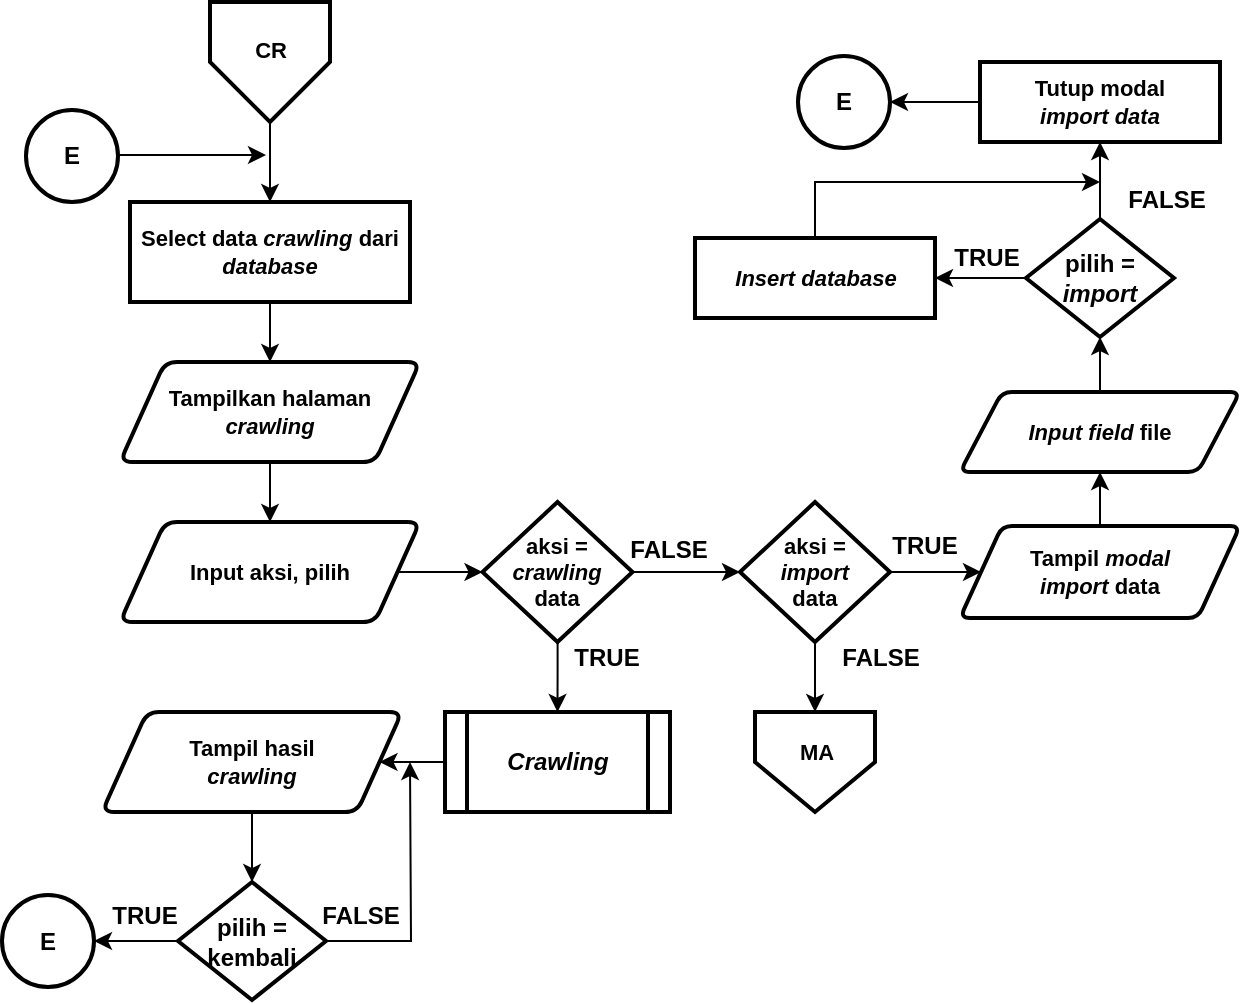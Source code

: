 <mxfile version="14.2.9" type="device"><diagram id="g6EtMXSKStmaT5q7sLYI" name="Page-1"><mxGraphModel dx="1021" dy="567" grid="1" gridSize="10" guides="1" tooltips="1" connect="1" arrows="1" fold="1" page="1" pageScale="1" pageWidth="827" pageHeight="1169" math="0" shadow="0"><root><mxCell id="0"/><mxCell id="1" parent="0"/><mxCell id="Sc7sBbsDhz4cpeTVGABg-1" style="edgeStyle=orthogonalEdgeStyle;rounded=0;orthogonalLoop=1;jettySize=auto;html=1;entryX=0.5;entryY=0;entryDx=0;entryDy=0;entryPerimeter=0;fontSize=12;" parent="1" edge="1"><mxGeometry relative="1" as="geometry"><mxPoint x="655" y="540" as="sourcePoint"/><Array as="points"><mxPoint x="655" y="580"/><mxPoint x="755" y="580"/><mxPoint x="755" y="240"/><mxPoint x="855" y="240"/></Array></mxGeometry></mxCell><mxCell id="Sc7sBbsDhz4cpeTVGABg-2" style="edgeStyle=orthogonalEdgeStyle;rounded=0;orthogonalLoop=1;jettySize=auto;html=1;entryX=0.5;entryY=0;entryDx=0;entryDy=0;entryPerimeter=0;fontSize=12;" parent="1" edge="1"><mxGeometry relative="1" as="geometry"><mxPoint x="635" y="510" as="sourcePoint"/><Array as="points"><mxPoint x="635" y="550"/><mxPoint x="735" y="550"/><mxPoint x="735" y="210"/><mxPoint x="835" y="210"/></Array></mxGeometry></mxCell><mxCell id="Sc7sBbsDhz4cpeTVGABg-3" style="edgeStyle=orthogonalEdgeStyle;rounded=0;orthogonalLoop=1;jettySize=auto;html=1;entryX=0.5;entryY=0;entryDx=0;entryDy=0;fontSize=11;" parent="1" source="Sc7sBbsDhz4cpeTVGABg-4" target="Sc7sBbsDhz4cpeTVGABg-9" edge="1"><mxGeometry relative="1" as="geometry"/></mxCell><mxCell id="Sc7sBbsDhz4cpeTVGABg-4" value="" style="verticalLabelPosition=bottom;verticalAlign=top;html=1;shape=offPageConnector;rounded=0;size=0.5;fontStyle=0;strokeWidth=2;" parent="1" vertex="1"><mxGeometry x="110" y="10" width="60" height="60" as="geometry"/></mxCell><mxCell id="Sc7sBbsDhz4cpeTVGABg-5" value="CR" style="text;html=1;align=center;verticalAlign=middle;resizable=0;points=[];autosize=1;fontSize=11;fontStyle=1" parent="1" vertex="1"><mxGeometry x="125" y="24" width="30" height="20" as="geometry"/></mxCell><mxCell id="Sc7sBbsDhz4cpeTVGABg-104" style="edgeStyle=orthogonalEdgeStyle;rounded=0;orthogonalLoop=1;jettySize=auto;html=1;entryX=0.5;entryY=0;entryDx=0;entryDy=0;" parent="1" source="Sc7sBbsDhz4cpeTVGABg-7" target="Sc7sBbsDhz4cpeTVGABg-102" edge="1"><mxGeometry relative="1" as="geometry"/></mxCell><mxCell id="Sc7sBbsDhz4cpeTVGABg-7" value="&lt;b&gt;Tampilkan halaman &lt;br&gt;&lt;i&gt;crawling&lt;/i&gt;&lt;/b&gt;" style="shape=parallelogram;html=1;strokeWidth=2;perimeter=parallelogramPerimeter;whiteSpace=wrap;rounded=1;arcSize=12;size=0.15;fontSize=11;" parent="1" vertex="1"><mxGeometry x="65" y="190" width="150" height="50" as="geometry"/></mxCell><mxCell id="Sc7sBbsDhz4cpeTVGABg-8" style="edgeStyle=orthogonalEdgeStyle;rounded=0;orthogonalLoop=1;jettySize=auto;html=1;entryX=0.5;entryY=0;entryDx=0;entryDy=0;fontSize=11;" parent="1" source="Sc7sBbsDhz4cpeTVGABg-9" target="Sc7sBbsDhz4cpeTVGABg-7" edge="1"><mxGeometry relative="1" as="geometry"/></mxCell><mxCell id="Sc7sBbsDhz4cpeTVGABg-9" value="Select data &lt;i&gt;crawling &lt;/i&gt;dari &lt;i&gt;database&lt;/i&gt;" style="rounded=1;whiteSpace=wrap;html=1;absoluteArcSize=1;arcSize=0;strokeWidth=2;fontSize=11;fontStyle=1" parent="1" vertex="1"><mxGeometry x="70" y="110" width="140" height="50" as="geometry"/></mxCell><mxCell id="Sc7sBbsDhz4cpeTVGABg-10" value="" style="verticalLabelPosition=bottom;verticalAlign=top;html=1;shape=offPageConnector;rounded=0;size=0.5;fontStyle=0;strokeWidth=2;" parent="1" vertex="1"><mxGeometry x="382.5" y="365" width="60" height="50" as="geometry"/></mxCell><mxCell id="Sc7sBbsDhz4cpeTVGABg-11" value="MA" style="text;html=1;align=center;verticalAlign=middle;resizable=0;points=[];autosize=1;fontSize=11;fontStyle=1" parent="1" vertex="1"><mxGeometry x="397.5" y="375" width="30" height="20" as="geometry"/></mxCell><mxCell id="Sc7sBbsDhz4cpeTVGABg-105" style="edgeStyle=orthogonalEdgeStyle;rounded=0;orthogonalLoop=1;jettySize=auto;html=1;entryX=0;entryY=0.5;entryDx=0;entryDy=0;fontSize=11;" parent="1" source="Sc7sBbsDhz4cpeTVGABg-102" target="Sc7sBbsDhz4cpeTVGABg-103" edge="1"><mxGeometry relative="1" as="geometry"/></mxCell><mxCell id="Sc7sBbsDhz4cpeTVGABg-102" value="&lt;b&gt;Input aksi, pilih&lt;/b&gt;" style="shape=parallelogram;html=1;strokeWidth=2;perimeter=parallelogramPerimeter;whiteSpace=wrap;rounded=1;arcSize=12;size=0.15;fontSize=11;" parent="1" vertex="1"><mxGeometry x="65" y="270" width="150" height="50" as="geometry"/></mxCell><mxCell id="Sc7sBbsDhz4cpeTVGABg-109" style="edgeStyle=orthogonalEdgeStyle;rounded=0;orthogonalLoop=1;jettySize=auto;html=1;entryX=0.5;entryY=0;entryDx=0;entryDy=0;fontSize=11;" parent="1" source="Sc7sBbsDhz4cpeTVGABg-103" target="Sc7sBbsDhz4cpeTVGABg-107" edge="1"><mxGeometry relative="1" as="geometry"/></mxCell><mxCell id="Sc7sBbsDhz4cpeTVGABg-111" style="edgeStyle=orthogonalEdgeStyle;rounded=0;orthogonalLoop=1;jettySize=auto;html=1;entryX=0;entryY=0.5;entryDx=0;entryDy=0;fontSize=11;" parent="1" source="Sc7sBbsDhz4cpeTVGABg-103" target="Sc7sBbsDhz4cpeTVGABg-110" edge="1"><mxGeometry relative="1" as="geometry"/></mxCell><mxCell id="Sc7sBbsDhz4cpeTVGABg-103" value="&lt;b style=&quot;font-size: 11px&quot;&gt;&lt;font style=&quot;font-size: 11px&quot;&gt;aksi = &lt;i&gt;crawling&lt;/i&gt;&lt;br style=&quot;font-size: 11px&quot;&gt;data&lt;/font&gt;&lt;/b&gt;" style="rhombus;whiteSpace=wrap;html=1;strokeWidth=2;fontSize=11;" parent="1" vertex="1"><mxGeometry x="246.25" y="260" width="75" height="70" as="geometry"/></mxCell><mxCell id="8vkT0hM4PR68X-sErrEG-3" style="edgeStyle=orthogonalEdgeStyle;rounded=0;orthogonalLoop=1;jettySize=auto;html=1;entryX=1;entryY=0.5;entryDx=0;entryDy=0;fontSize=11;" parent="1" source="Sc7sBbsDhz4cpeTVGABg-107" target="8vkT0hM4PR68X-sErrEG-2" edge="1"><mxGeometry relative="1" as="geometry"/></mxCell><mxCell id="Sc7sBbsDhz4cpeTVGABg-107" value="&lt;i&gt;&lt;b&gt;&lt;font style=&quot;font-size: 12px&quot;&gt;Crawling&lt;/font&gt;&lt;/b&gt;&lt;/i&gt;" style="shape=process;whiteSpace=wrap;html=1;backgroundOutline=1;strokeWidth=2;fontSize=11;" parent="1" vertex="1"><mxGeometry x="227.5" y="365" width="112.5" height="50" as="geometry"/></mxCell><mxCell id="Sc7sBbsDhz4cpeTVGABg-113" style="edgeStyle=orthogonalEdgeStyle;rounded=0;orthogonalLoop=1;jettySize=auto;html=1;entryX=0.5;entryY=0;entryDx=0;entryDy=0;fontSize=11;" parent="1" source="Sc7sBbsDhz4cpeTVGABg-110" target="Sc7sBbsDhz4cpeTVGABg-10" edge="1"><mxGeometry relative="1" as="geometry"/></mxCell><mxCell id="Sc7sBbsDhz4cpeTVGABg-221" style="edgeStyle=orthogonalEdgeStyle;rounded=0;orthogonalLoop=1;jettySize=auto;html=1;entryX=0;entryY=0.5;entryDx=0;entryDy=0;fontSize=11;" parent="1" source="Sc7sBbsDhz4cpeTVGABg-110" target="Sc7sBbsDhz4cpeTVGABg-204" edge="1"><mxGeometry relative="1" as="geometry"/></mxCell><mxCell id="Sc7sBbsDhz4cpeTVGABg-110" value="&lt;b style=&quot;font-size: 11px&quot;&gt;&lt;font style=&quot;font-size: 11px&quot;&gt;aksi =&lt;br&gt;&lt;i&gt;import&lt;/i&gt;&lt;br style=&quot;font-size: 11px&quot;&gt;data&lt;/font&gt;&lt;/b&gt;" style="rhombus;whiteSpace=wrap;html=1;strokeWidth=2;fontSize=11;" parent="1" vertex="1"><mxGeometry x="375" y="260" width="75" height="70" as="geometry"/></mxCell><mxCell id="Sc7sBbsDhz4cpeTVGABg-203" style="edgeStyle=orthogonalEdgeStyle;rounded=0;orthogonalLoop=1;jettySize=auto;html=1;" parent="1" source="Sc7sBbsDhz4cpeTVGABg-204" target="Sc7sBbsDhz4cpeTVGABg-206" edge="1"><mxGeometry relative="1" as="geometry"/></mxCell><mxCell id="Sc7sBbsDhz4cpeTVGABg-204" value="&lt;b&gt;Tampil &lt;i&gt;modal&lt;/i&gt; &lt;br&gt;&lt;i&gt;import&lt;/i&gt; data&lt;/b&gt;" style="shape=parallelogram;html=1;strokeWidth=2;perimeter=parallelogramPerimeter;whiteSpace=wrap;rounded=1;arcSize=10;size=0.15;fontSize=11;" parent="1" vertex="1"><mxGeometry x="485" y="272" width="140" height="46" as="geometry"/></mxCell><mxCell id="Sc7sBbsDhz4cpeTVGABg-205" style="edgeStyle=orthogonalEdgeStyle;rounded=0;orthogonalLoop=1;jettySize=auto;html=1;entryX=0.5;entryY=1;entryDx=0;entryDy=0;" parent="1" source="Sc7sBbsDhz4cpeTVGABg-206" target="Sc7sBbsDhz4cpeTVGABg-209" edge="1"><mxGeometry relative="1" as="geometry"/></mxCell><mxCell id="Sc7sBbsDhz4cpeTVGABg-206" value="&lt;b&gt;&lt;i&gt;Input field&lt;/i&gt;&amp;nbsp;file&lt;/b&gt;" style="shape=parallelogram;html=1;strokeWidth=2;perimeter=parallelogramPerimeter;whiteSpace=wrap;rounded=1;arcSize=10;size=0.15;fontSize=11;" parent="1" vertex="1"><mxGeometry x="485" y="205" width="140" height="40" as="geometry"/></mxCell><mxCell id="Sc7sBbsDhz4cpeTVGABg-208" style="edgeStyle=orthogonalEdgeStyle;rounded=0;orthogonalLoop=1;jettySize=auto;html=1;entryX=0.5;entryY=1;entryDx=0;entryDy=0;" parent="1" source="Sc7sBbsDhz4cpeTVGABg-209" target="Sc7sBbsDhz4cpeTVGABg-213" edge="1"><mxGeometry relative="1" as="geometry"/></mxCell><mxCell id="Sc7sBbsDhz4cpeTVGABg-224" style="edgeStyle=orthogonalEdgeStyle;rounded=0;orthogonalLoop=1;jettySize=auto;html=1;entryX=1;entryY=0.5;entryDx=0;entryDy=0;fontSize=11;" parent="1" source="Sc7sBbsDhz4cpeTVGABg-209" target="Sc7sBbsDhz4cpeTVGABg-211" edge="1"><mxGeometry relative="1" as="geometry"/></mxCell><mxCell id="Sc7sBbsDhz4cpeTVGABg-209" value="&lt;b&gt;&lt;font style=&quot;font-size: 12px&quot;&gt;pilih = &lt;i&gt;import&lt;/i&gt;&lt;/font&gt;&lt;/b&gt;" style="rhombus;whiteSpace=wrap;html=1;strokeWidth=2;" parent="1" vertex="1"><mxGeometry x="518" y="118.5" width="74" height="59" as="geometry"/></mxCell><mxCell id="Sc7sBbsDhz4cpeTVGABg-222" style="edgeStyle=orthogonalEdgeStyle;rounded=0;orthogonalLoop=1;jettySize=auto;html=1;fontSize=11;exitX=0.5;exitY=0;exitDx=0;exitDy=0;" parent="1" source="Sc7sBbsDhz4cpeTVGABg-211" edge="1"><mxGeometry relative="1" as="geometry"><mxPoint x="555" y="100" as="targetPoint"/><Array as="points"><mxPoint x="413" y="100"/></Array></mxGeometry></mxCell><mxCell id="Sc7sBbsDhz4cpeTVGABg-211" value="&lt;i&gt;Insert database&lt;/i&gt;" style="rounded=1;whiteSpace=wrap;html=1;absoluteArcSize=1;arcSize=0;strokeWidth=2;fontSize=11;fontStyle=1" parent="1" vertex="1"><mxGeometry x="352.5" y="128" width="120" height="40" as="geometry"/></mxCell><mxCell id="Sc7sBbsDhz4cpeTVGABg-223" style="edgeStyle=orthogonalEdgeStyle;rounded=0;orthogonalLoop=1;jettySize=auto;html=1;entryX=1;entryY=0.5;entryDx=0;entryDy=0;fontSize=11;" parent="1" source="Sc7sBbsDhz4cpeTVGABg-213" target="Sc7sBbsDhz4cpeTVGABg-214" edge="1"><mxGeometry relative="1" as="geometry"/></mxCell><mxCell id="Sc7sBbsDhz4cpeTVGABg-213" value="Tutup modal&lt;br&gt;&lt;i&gt;import data&lt;/i&gt;" style="rounded=1;whiteSpace=wrap;html=1;absoluteArcSize=1;arcSize=0;strokeWidth=2;fontSize=11;fontStyle=1" parent="1" vertex="1"><mxGeometry x="495" y="40" width="120" height="40" as="geometry"/></mxCell><mxCell id="Sc7sBbsDhz4cpeTVGABg-214" value="E" style="ellipse;whiteSpace=wrap;html=1;aspect=fixed;strokeWidth=2;fontStyle=1" parent="1" vertex="1"><mxGeometry x="404" y="37" width="46" height="46" as="geometry"/></mxCell><mxCell id="Sc7sBbsDhz4cpeTVGABg-216" value="&lt;b&gt;FALSE&lt;/b&gt;" style="text;html=1;align=center;verticalAlign=middle;resizable=0;points=[];autosize=1;" parent="1" vertex="1"><mxGeometry x="563" y="98.5" width="50" height="20" as="geometry"/></mxCell><mxCell id="Sc7sBbsDhz4cpeTVGABg-217" value="&lt;b&gt;FALSE&lt;/b&gt;" style="text;html=1;align=center;verticalAlign=middle;resizable=0;points=[];autosize=1;" parent="1" vertex="1"><mxGeometry x="314" y="274" width="50" height="20" as="geometry"/></mxCell><mxCell id="Sc7sBbsDhz4cpeTVGABg-218" value="&lt;b&gt;TRUE&lt;/b&gt;" style="text;html=1;align=center;verticalAlign=middle;resizable=0;points=[];autosize=1;" parent="1" vertex="1"><mxGeometry x="283" y="328" width="50" height="20" as="geometry"/></mxCell><mxCell id="Sc7sBbsDhz4cpeTVGABg-225" value="&lt;b&gt;TRUE&lt;/b&gt;" style="text;html=1;align=center;verticalAlign=middle;resizable=0;points=[];autosize=1;" parent="1" vertex="1"><mxGeometry x="472.5" y="128" width="50" height="20" as="geometry"/></mxCell><mxCell id="Sc7sBbsDhz4cpeTVGABg-227" style="edgeStyle=orthogonalEdgeStyle;rounded=0;orthogonalLoop=1;jettySize=auto;html=1;fontSize=11;" parent="1" source="Sc7sBbsDhz4cpeTVGABg-226" edge="1"><mxGeometry relative="1" as="geometry"><mxPoint x="138" y="86.5" as="targetPoint"/></mxGeometry></mxCell><mxCell id="Sc7sBbsDhz4cpeTVGABg-226" value="E" style="ellipse;whiteSpace=wrap;html=1;aspect=fixed;strokeWidth=2;fontStyle=1" parent="1" vertex="1"><mxGeometry x="18" y="64" width="46" height="46" as="geometry"/></mxCell><mxCell id="Sc7sBbsDhz4cpeTVGABg-228" value="E" style="ellipse;whiteSpace=wrap;html=1;aspect=fixed;strokeWidth=2;fontStyle=1" parent="1" vertex="1"><mxGeometry x="6" y="456.5" width="46" height="46" as="geometry"/></mxCell><mxCell id="Sc7sBbsDhz4cpeTVGABg-230" value="&lt;b&gt;TRUE&lt;/b&gt;" style="text;html=1;align=center;verticalAlign=middle;resizable=0;points=[];autosize=1;" parent="1" vertex="1"><mxGeometry x="441.5" y="272" width="50" height="20" as="geometry"/></mxCell><mxCell id="Sc7sBbsDhz4cpeTVGABg-231" value="&lt;b&gt;FALSE&lt;/b&gt;" style="text;html=1;align=center;verticalAlign=middle;resizable=0;points=[];autosize=1;" parent="1" vertex="1"><mxGeometry x="420" y="328" width="50" height="20" as="geometry"/></mxCell><mxCell id="8vkT0hM4PR68X-sErrEG-5" style="edgeStyle=orthogonalEdgeStyle;rounded=0;orthogonalLoop=1;jettySize=auto;html=1;entryX=0.5;entryY=0;entryDx=0;entryDy=0;fontSize=11;" parent="1" source="8vkT0hM4PR68X-sErrEG-2" target="8vkT0hM4PR68X-sErrEG-4" edge="1"><mxGeometry relative="1" as="geometry"/></mxCell><mxCell id="8vkT0hM4PR68X-sErrEG-2" value="&lt;b&gt;Tampil hasil&lt;br&gt;&lt;i&gt;crawling&lt;/i&gt;&lt;/b&gt;" style="shape=parallelogram;html=1;strokeWidth=2;perimeter=parallelogramPerimeter;whiteSpace=wrap;rounded=1;arcSize=12;size=0.15;fontSize=11;" parent="1" vertex="1"><mxGeometry x="56" y="365" width="150" height="50" as="geometry"/></mxCell><mxCell id="8vkT0hM4PR68X-sErrEG-6" style="edgeStyle=orthogonalEdgeStyle;rounded=0;orthogonalLoop=1;jettySize=auto;html=1;fontSize=11;" parent="1" source="8vkT0hM4PR68X-sErrEG-4" target="Sc7sBbsDhz4cpeTVGABg-228" edge="1"><mxGeometry relative="1" as="geometry"/></mxCell><mxCell id="8vkT0hM4PR68X-sErrEG-8" style="edgeStyle=orthogonalEdgeStyle;rounded=0;orthogonalLoop=1;jettySize=auto;html=1;fontSize=11;" parent="1" source="8vkT0hM4PR68X-sErrEG-4" edge="1"><mxGeometry relative="1" as="geometry"><mxPoint x="210" y="390" as="targetPoint"/></mxGeometry></mxCell><mxCell id="8vkT0hM4PR68X-sErrEG-4" value="&lt;b&gt;&lt;font style=&quot;font-size: 12px&quot;&gt;pilih = kembali&lt;/font&gt;&lt;/b&gt;" style="rhombus;whiteSpace=wrap;html=1;strokeWidth=2;" parent="1" vertex="1"><mxGeometry x="94" y="450" width="74" height="59" as="geometry"/></mxCell><mxCell id="8vkT0hM4PR68X-sErrEG-7" value="&lt;b&gt;TRUE&lt;/b&gt;" style="text;html=1;align=center;verticalAlign=middle;resizable=0;points=[];autosize=1;" parent="1" vertex="1"><mxGeometry x="52" y="456.5" width="50" height="20" as="geometry"/></mxCell><mxCell id="8vkT0hM4PR68X-sErrEG-9" value="&lt;b&gt;FALSE&lt;/b&gt;" style="text;html=1;align=center;verticalAlign=middle;resizable=0;points=[];autosize=1;" parent="1" vertex="1"><mxGeometry x="160" y="456.5" width="50" height="20" as="geometry"/></mxCell></root></mxGraphModel></diagram></mxfile>